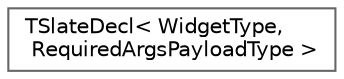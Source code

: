 digraph "Graphical Class Hierarchy"
{
 // INTERACTIVE_SVG=YES
 // LATEX_PDF_SIZE
  bgcolor="transparent";
  edge [fontname=Helvetica,fontsize=10,labelfontname=Helvetica,labelfontsize=10];
  node [fontname=Helvetica,fontsize=10,shape=box,height=0.2,width=0.4];
  rankdir="LR";
  Node0 [id="Node000000",label="TSlateDecl\< WidgetType,\l RequiredArgsPayloadType \>",height=0.2,width=0.4,color="grey40", fillcolor="white", style="filled",URL="$d6/d77/structTSlateDecl.html",tooltip="Utility class used during widget instantiation."];
}

